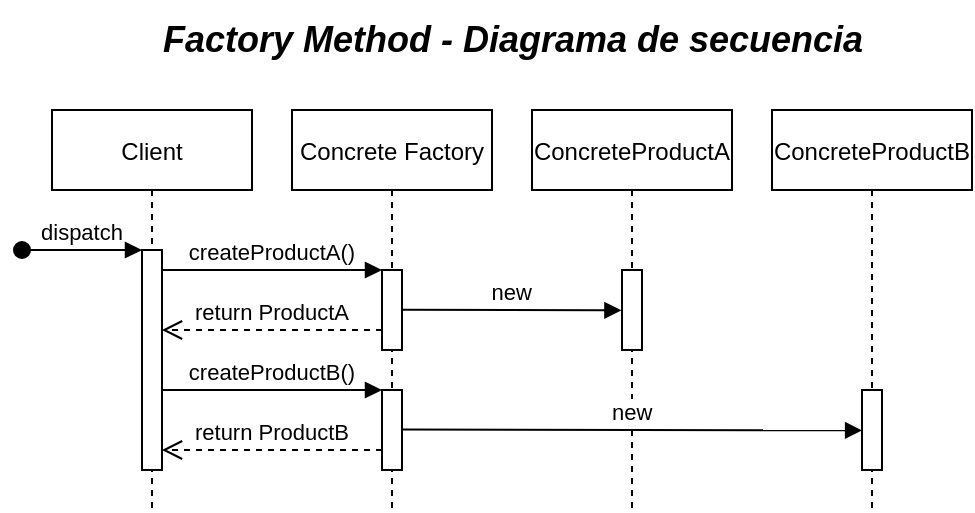 <mxfile version="20.5.2" type="device"><diagram id="kgpKYQtTHZ0yAKxKKP6v" name="Page-1"><mxGraphModel dx="789" dy="437" grid="1" gridSize="10" guides="1" tooltips="1" connect="1" arrows="1" fold="1" page="1" pageScale="1" pageWidth="850" pageHeight="1100" math="0" shadow="0"><root><mxCell id="0"/><mxCell id="1" parent="0"/><mxCell id="3nuBFxr9cyL0pnOWT2aG-1" value="Client" style="shape=umlLifeline;perimeter=lifelinePerimeter;container=1;collapsible=0;recursiveResize=0;rounded=0;shadow=0;strokeWidth=1;" parent="1" vertex="1"><mxGeometry x="40" y="80" width="100" height="200" as="geometry"/></mxCell><mxCell id="3nuBFxr9cyL0pnOWT2aG-2" value="" style="points=[];perimeter=orthogonalPerimeter;rounded=0;shadow=0;strokeWidth=1;" parent="3nuBFxr9cyL0pnOWT2aG-1" vertex="1"><mxGeometry x="45" y="70" width="10" height="110" as="geometry"/></mxCell><mxCell id="3nuBFxr9cyL0pnOWT2aG-3" value="dispatch" style="verticalAlign=bottom;startArrow=oval;endArrow=block;startSize=8;shadow=0;strokeWidth=1;" parent="3nuBFxr9cyL0pnOWT2aG-1" target="3nuBFxr9cyL0pnOWT2aG-2" edge="1"><mxGeometry relative="1" as="geometry"><mxPoint x="-15" y="70" as="sourcePoint"/></mxGeometry></mxCell><mxCell id="B1_dFLDFTJWSsuyV1cQV-12" value="createProductB()" style="verticalAlign=bottom;endArrow=block;entryX=0;entryY=0;shadow=0;strokeWidth=1;" edge="1" parent="3nuBFxr9cyL0pnOWT2aG-1"><mxGeometry relative="1" as="geometry"><mxPoint x="55" y="140.0" as="sourcePoint"/><mxPoint x="165" y="140.0" as="targetPoint"/></mxGeometry></mxCell><mxCell id="B1_dFLDFTJWSsuyV1cQV-13" value="return ProductB" style="verticalAlign=bottom;endArrow=open;dashed=1;endSize=8;exitX=0;exitY=0.95;shadow=0;strokeWidth=1;" edge="1" parent="3nuBFxr9cyL0pnOWT2aG-1"><mxGeometry relative="1" as="geometry"><mxPoint x="55" y="170.0" as="targetPoint"/><mxPoint x="165" y="170.0" as="sourcePoint"/></mxGeometry></mxCell><mxCell id="3nuBFxr9cyL0pnOWT2aG-5" value="Concrete Factory" style="shape=umlLifeline;perimeter=lifelinePerimeter;container=1;collapsible=0;recursiveResize=0;rounded=0;shadow=0;strokeWidth=1;" parent="1" vertex="1"><mxGeometry x="160" y="80" width="100" height="200" as="geometry"/></mxCell><mxCell id="3nuBFxr9cyL0pnOWT2aG-6" value="" style="points=[];perimeter=orthogonalPerimeter;rounded=0;shadow=0;strokeWidth=1;" parent="3nuBFxr9cyL0pnOWT2aG-5" vertex="1"><mxGeometry x="45" y="80" width="10" height="40" as="geometry"/></mxCell><mxCell id="B1_dFLDFTJWSsuyV1cQV-5" value="return ProductA" style="verticalAlign=bottom;endArrow=open;dashed=1;endSize=8;exitX=0;exitY=0.95;shadow=0;strokeWidth=1;" edge="1" parent="3nuBFxr9cyL0pnOWT2aG-5"><mxGeometry relative="1" as="geometry"><mxPoint x="-65" y="110.0" as="targetPoint"/><mxPoint x="45" y="110.0" as="sourcePoint"/></mxGeometry></mxCell><mxCell id="B1_dFLDFTJWSsuyV1cQV-9" value="" style="points=[];perimeter=orthogonalPerimeter;rounded=0;shadow=0;strokeWidth=1;" vertex="1" parent="3nuBFxr9cyL0pnOWT2aG-5"><mxGeometry x="45" y="140" width="10" height="40" as="geometry"/></mxCell><mxCell id="3nuBFxr9cyL0pnOWT2aG-8" value="createProductA()" style="verticalAlign=bottom;endArrow=block;entryX=0;entryY=0;shadow=0;strokeWidth=1;" parent="1" source="3nuBFxr9cyL0pnOWT2aG-2" target="3nuBFxr9cyL0pnOWT2aG-6" edge="1"><mxGeometry relative="1" as="geometry"><mxPoint x="275" y="160" as="sourcePoint"/></mxGeometry></mxCell><mxCell id="B1_dFLDFTJWSsuyV1cQV-1" value="ConcreteProductA" style="shape=umlLifeline;perimeter=lifelinePerimeter;container=1;collapsible=0;recursiveResize=0;rounded=0;shadow=0;strokeWidth=1;" vertex="1" parent="1"><mxGeometry x="280" y="80" width="100" height="200" as="geometry"/></mxCell><mxCell id="B1_dFLDFTJWSsuyV1cQV-2" value="" style="points=[];perimeter=orthogonalPerimeter;rounded=0;shadow=0;strokeWidth=1;" vertex="1" parent="B1_dFLDFTJWSsuyV1cQV-1"><mxGeometry x="45" y="80" width="10" height="40" as="geometry"/></mxCell><mxCell id="B1_dFLDFTJWSsuyV1cQV-3" value="ConcreteProductB" style="shape=umlLifeline;perimeter=lifelinePerimeter;container=1;collapsible=0;recursiveResize=0;rounded=0;shadow=0;strokeWidth=1;" vertex="1" parent="1"><mxGeometry x="400" y="80" width="100" height="200" as="geometry"/></mxCell><mxCell id="B1_dFLDFTJWSsuyV1cQV-4" value="" style="points=[];perimeter=orthogonalPerimeter;rounded=0;shadow=0;strokeWidth=1;" vertex="1" parent="B1_dFLDFTJWSsuyV1cQV-3"><mxGeometry x="45" y="140" width="10" height="40" as="geometry"/></mxCell><mxCell id="B1_dFLDFTJWSsuyV1cQV-14" value="new" style="verticalAlign=bottom;endArrow=block;entryX=-0.029;entryY=0.504;shadow=0;strokeWidth=1;entryDx=0;entryDy=0;entryPerimeter=0;exitX=0.987;exitY=0.498;exitDx=0;exitDy=0;exitPerimeter=0;" edge="1" parent="1" source="3nuBFxr9cyL0pnOWT2aG-6" target="B1_dFLDFTJWSsuyV1cQV-2"><mxGeometry relative="1" as="geometry"><mxPoint x="220" y="180" as="sourcePoint"/><mxPoint x="320" y="180" as="targetPoint"/></mxGeometry></mxCell><mxCell id="B1_dFLDFTJWSsuyV1cQV-15" value="new" style="verticalAlign=bottom;endArrow=block;shadow=0;strokeWidth=1;exitX=1.009;exitY=0.493;exitDx=0;exitDy=0;exitPerimeter=0;entryX=0.006;entryY=0.505;entryDx=0;entryDy=0;entryPerimeter=0;" edge="1" parent="1" source="B1_dFLDFTJWSsuyV1cQV-9" target="B1_dFLDFTJWSsuyV1cQV-4"><mxGeometry relative="1" as="geometry"><mxPoint x="220" y="240" as="sourcePoint"/><mxPoint x="440" y="240" as="targetPoint"/></mxGeometry></mxCell><mxCell id="B1_dFLDFTJWSsuyV1cQV-16" value="Factory Method - Diagrama de secuencia" style="text;html=1;align=center;verticalAlign=middle;resizable=0;points=[];autosize=1;strokeColor=none;fillColor=none;fontSize=18;fontStyle=3" vertex="1" parent="1"><mxGeometry x="85" y="25" width="370" height="40" as="geometry"/></mxCell></root></mxGraphModel></diagram></mxfile>